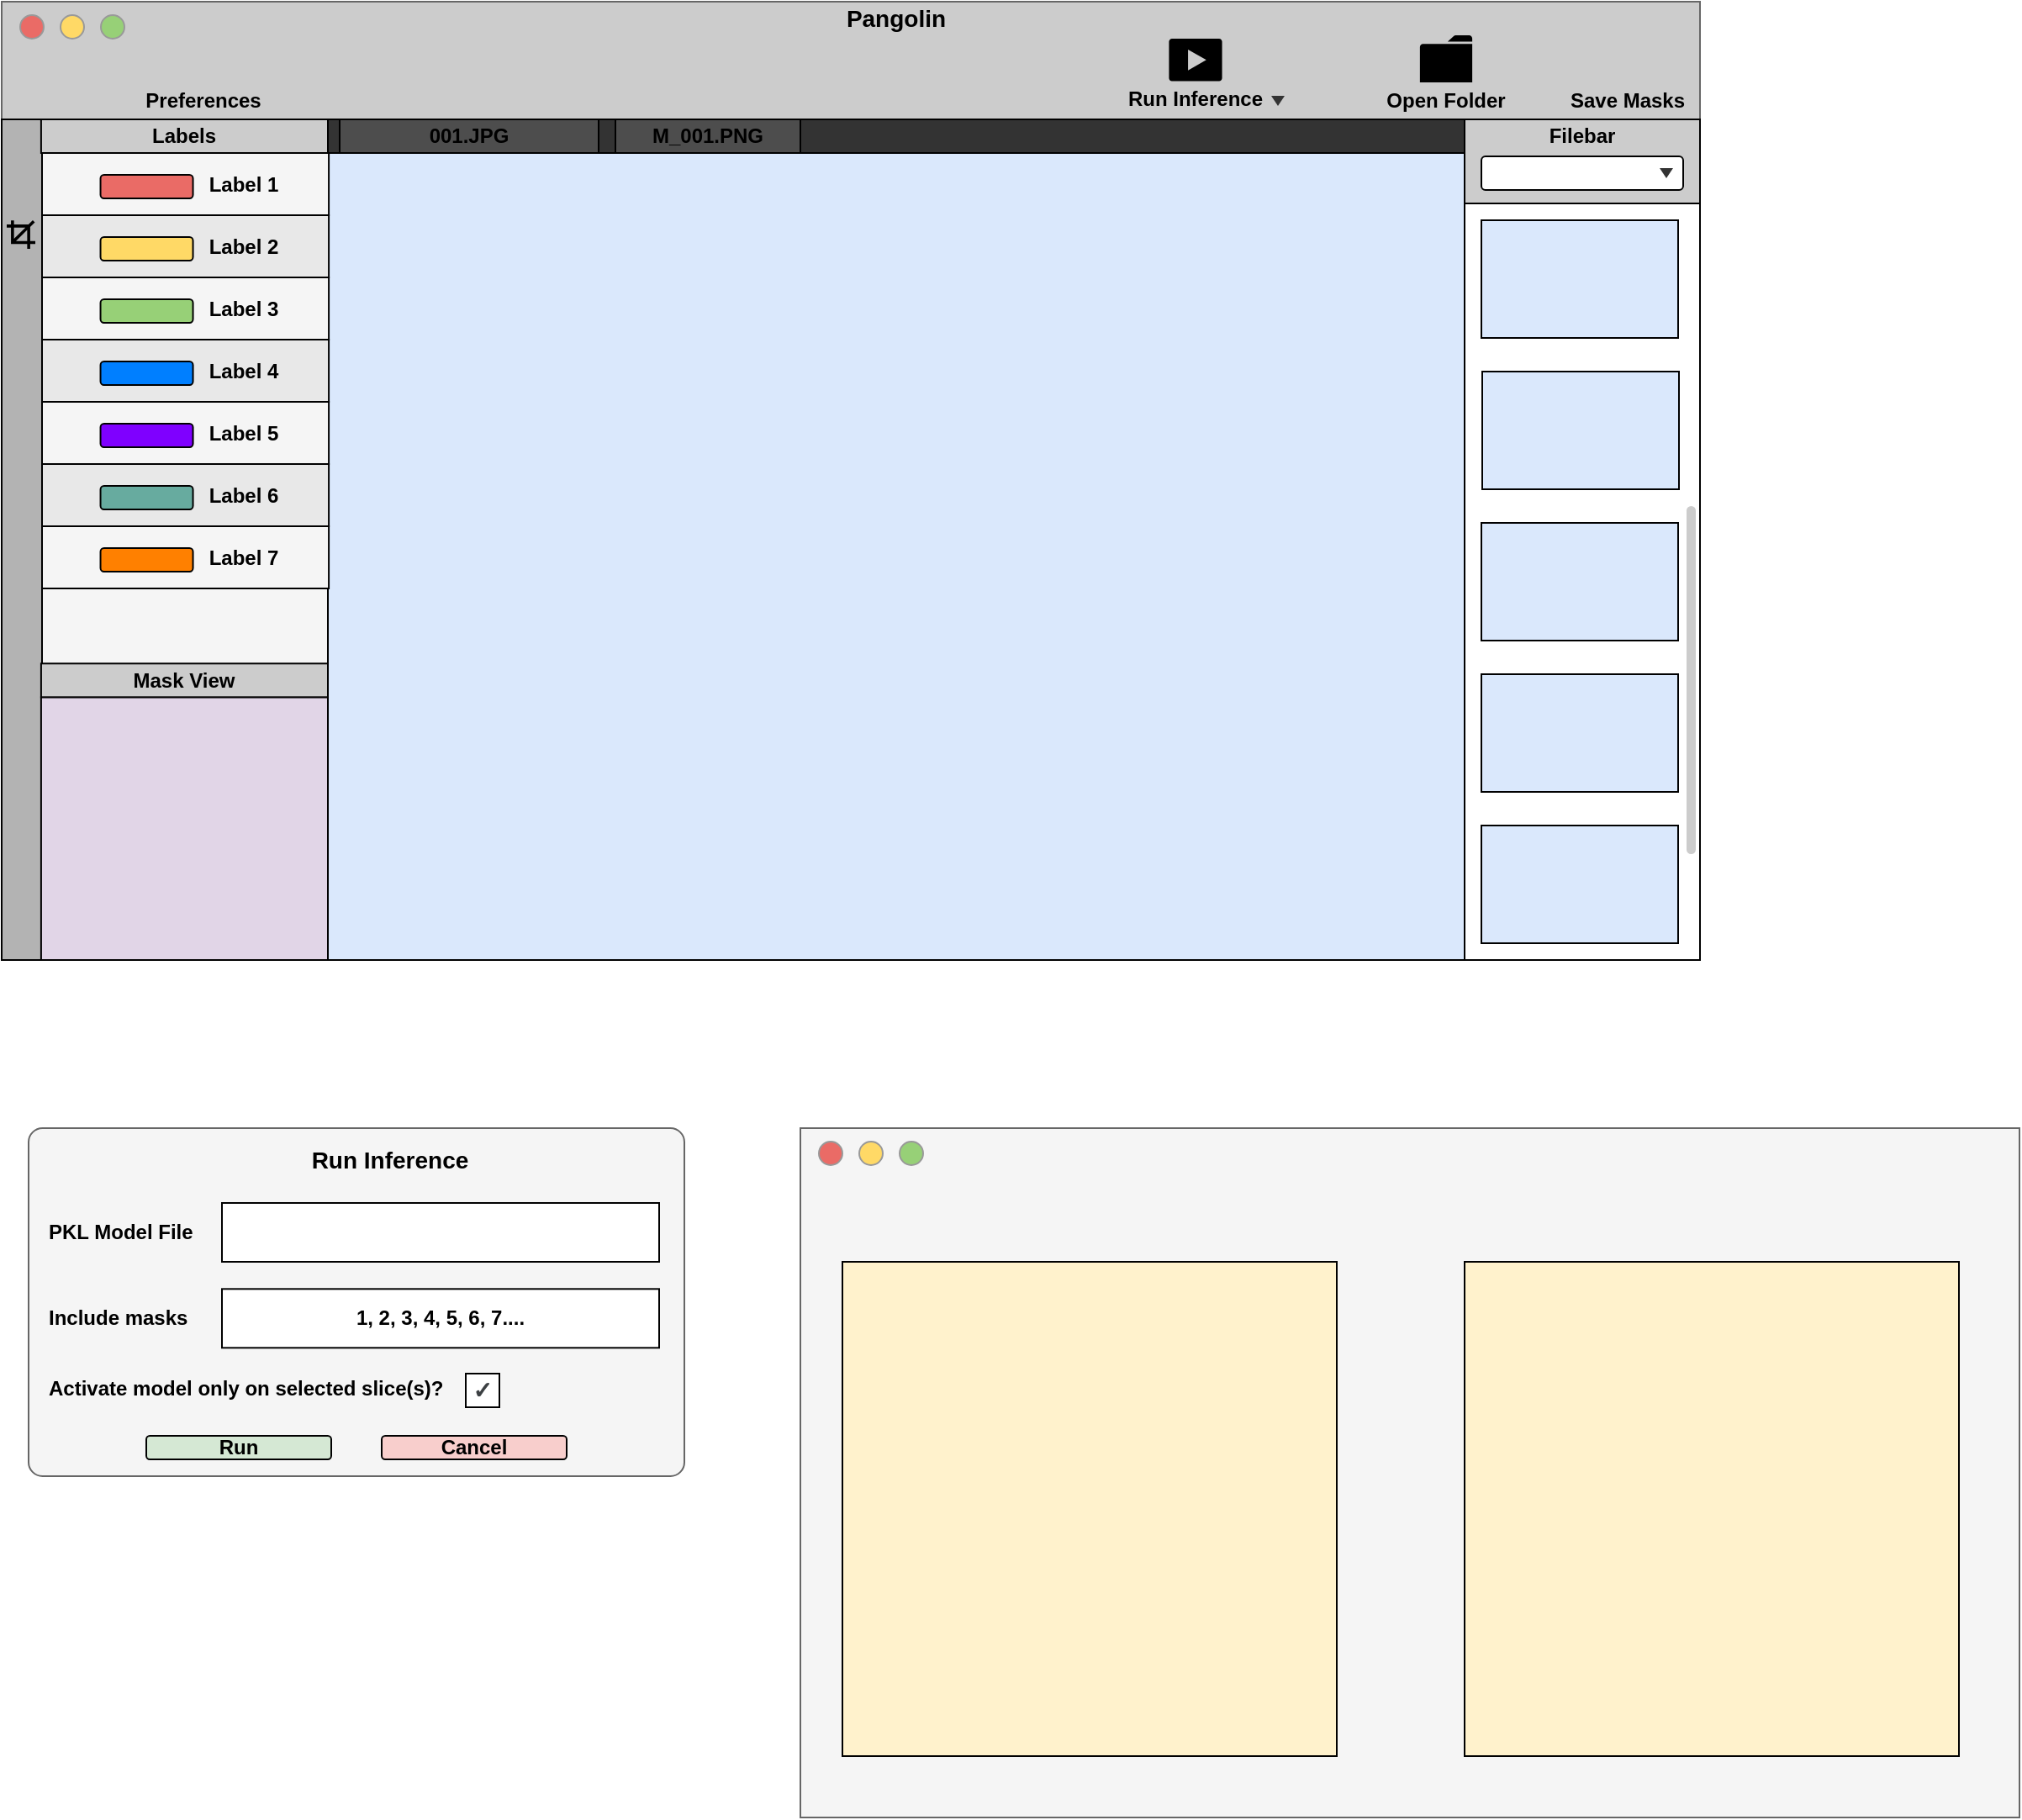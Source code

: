 <mxfile version="13.6.1" type="github">
  <diagram id="s-RW1Mstr-95ZBeLHmGS" name="Page-1">
    <mxGraphModel dx="3694" dy="1544" grid="1" gridSize="10" guides="1" tooltips="1" connect="1" arrows="1" fold="1" page="1" pageScale="1" pageWidth="850" pageHeight="1100" math="0" shadow="0">
      <root>
        <mxCell id="0" />
        <mxCell id="1" parent="0" />
        <mxCell id="dn0NIBnzIPIcyW35OSL4-3" value="" style="rounded=0;whiteSpace=wrap;html=1;fillColor=#f5f5f5;strokeColor=#666666;fontColor=#333333;" vertex="1" parent="1">
          <mxGeometry x="-190" y="90" width="1010" height="570" as="geometry" />
        </mxCell>
        <mxCell id="dn0NIBnzIPIcyW35OSL4-4" value="" style="rounded=0;whiteSpace=wrap;html=1;strokeColor=#666666;fontColor=#333333;fillColor=#CCCCCC;" vertex="1" parent="1">
          <mxGeometry x="-190" y="90" width="1010" height="70" as="geometry" />
        </mxCell>
        <mxCell id="dn0NIBnzIPIcyW35OSL4-6" value="" style="rounded=0;whiteSpace=wrap;html=1;" vertex="1" parent="1">
          <mxGeometry x="680" y="160" width="140" height="500" as="geometry" />
        </mxCell>
        <mxCell id="dn0NIBnzIPIcyW35OSL4-7" value="" style="rounded=0;whiteSpace=wrap;html=1;fillColor=#CCCCCC;" vertex="1" parent="1">
          <mxGeometry x="680" y="160" width="140" height="50" as="geometry" />
        </mxCell>
        <mxCell id="dn0NIBnzIPIcyW35OSL4-15" value="" style="pointerEvents=1;shadow=0;dashed=0;html=1;strokeColor=none;labelPosition=center;verticalLabelPosition=bottom;verticalAlign=top;outlineConnect=0;align=center;shape=mxgraph.office.concepts.folder;fillColor=#000000;" vertex="1" parent="1">
          <mxGeometry x="653.44" y="110" width="31.12" height="28.01" as="geometry" />
        </mxCell>
        <mxCell id="dn0NIBnzIPIcyW35OSL4-17" value="" style="rounded=1;whiteSpace=wrap;html=1;arcSize=12;" vertex="1" parent="1">
          <mxGeometry x="690" y="182" width="120" height="20" as="geometry" />
        </mxCell>
        <mxCell id="dn0NIBnzIPIcyW35OSL4-16" value="" style="triangle;whiteSpace=wrap;html=1;rotation=90;strokeColor=none;fillColor=#333333;" vertex="1" parent="1">
          <mxGeometry x="797" y="188" width="6" height="8" as="geometry" />
        </mxCell>
        <mxCell id="dn0NIBnzIPIcyW35OSL4-19" value="" style="ellipse;whiteSpace=wrap;html=1;aspect=fixed;fillColor=#EA6B66;strokeColor=#999999;" vertex="1" parent="1">
          <mxGeometry x="-179" y="98" width="14" height="14" as="geometry" />
        </mxCell>
        <mxCell id="dn0NIBnzIPIcyW35OSL4-20" value="" style="ellipse;whiteSpace=wrap;html=1;aspect=fixed;fillColor=#FFD966;strokeColor=#999999;" vertex="1" parent="1">
          <mxGeometry x="-155" y="98" width="14" height="14" as="geometry" />
        </mxCell>
        <mxCell id="dn0NIBnzIPIcyW35OSL4-21" value="" style="ellipse;whiteSpace=wrap;html=1;aspect=fixed;fillColor=#97D077;strokeColor=#999999;" vertex="1" parent="1">
          <mxGeometry x="-131" y="98" width="14" height="14" as="geometry" />
        </mxCell>
        <mxCell id="dn0NIBnzIPIcyW35OSL4-25" value="" style="rounded=0;whiteSpace=wrap;html=1;fillColor=#B3B3B3;" vertex="1" parent="1">
          <mxGeometry x="-190" y="160" width="24" height="500" as="geometry" />
        </mxCell>
        <mxCell id="dn0NIBnzIPIcyW35OSL4-28" value="" style="rounded=0;whiteSpace=wrap;html=1;strokeColor=#000000;fillColor=#333333;" vertex="1" parent="1">
          <mxGeometry x="4" y="160" width="676" height="20" as="geometry" />
        </mxCell>
        <mxCell id="dn0NIBnzIPIcyW35OSL4-29" value="" style="rounded=0;whiteSpace=wrap;html=1;fillColor=#dae8fc;" vertex="1" parent="1">
          <mxGeometry x="4" y="180" width="676" height="480" as="geometry" />
        </mxCell>
        <mxCell id="dn0NIBnzIPIcyW35OSL4-30" value="" style="rounded=0;whiteSpace=wrap;html=1;fillColor=#e1d5e7;" vertex="1" parent="1">
          <mxGeometry x="-166.55" y="503.66" width="170.55" height="156.34" as="geometry" />
        </mxCell>
        <mxCell id="dn0NIBnzIPIcyW35OSL4-31" value="" style="rounded=0;whiteSpace=wrap;html=1;fillColor=#dae8fc;" vertex="1" parent="1">
          <mxGeometry x="690" y="220" width="117" height="70" as="geometry" />
        </mxCell>
        <mxCell id="dn0NIBnzIPIcyW35OSL4-32" value="" style="rounded=0;whiteSpace=wrap;html=1;fillColor=#dae8fc;" vertex="1" parent="1">
          <mxGeometry x="690.5" y="310" width="117" height="70" as="geometry" />
        </mxCell>
        <mxCell id="dn0NIBnzIPIcyW35OSL4-33" value="" style="rounded=0;whiteSpace=wrap;html=1;fillColor=#dae8fc;" vertex="1" parent="1">
          <mxGeometry x="690" y="400" width="117" height="70" as="geometry" />
        </mxCell>
        <mxCell id="dn0NIBnzIPIcyW35OSL4-34" value="" style="rounded=0;whiteSpace=wrap;html=1;fillColor=#dae8fc;" vertex="1" parent="1">
          <mxGeometry x="690" y="490" width="117" height="70" as="geometry" />
        </mxCell>
        <mxCell id="dn0NIBnzIPIcyW35OSL4-35" value="" style="rounded=0;whiteSpace=wrap;html=1;fillColor=#dae8fc;" vertex="1" parent="1">
          <mxGeometry x="690" y="580" width="117" height="70" as="geometry" />
        </mxCell>
        <mxCell id="dn0NIBnzIPIcyW35OSL4-38" value="" style="shape=image;html=1;verticalAlign=top;verticalLabelPosition=bottom;labelBackgroundColor=#ffffff;imageAspect=0;aspect=fixed;image=https://cdn1.iconfinder.com/data/icons/ios-11-glyphs/30/save-128.png;strokeColor=#000000;fillColor=#B3B3B3;" vertex="1" parent="1">
          <mxGeometry x="757" y="104.01" width="40" height="40" as="geometry" />
        </mxCell>
        <mxCell id="dn0NIBnzIPIcyW35OSL4-39" value="&lt;b&gt;Filebar&lt;/b&gt;" style="text;html=1;strokeColor=none;fillColor=none;align=center;verticalAlign=middle;whiteSpace=wrap;rounded=0;" vertex="1" parent="1">
          <mxGeometry x="730" y="160" width="40" height="20" as="geometry" />
        </mxCell>
        <mxCell id="dn0NIBnzIPIcyW35OSL4-40" value="" style="rounded=1;whiteSpace=wrap;html=1;strokeColor=none;fillColor=#CCCCCC;arcSize=50;" vertex="1" parent="1">
          <mxGeometry x="812" y="390" width="5.5" height="207" as="geometry" />
        </mxCell>
        <mxCell id="dn0NIBnzIPIcyW35OSL4-41" value="&lt;b&gt;001.JPG&lt;/b&gt;" style="rounded=0;whiteSpace=wrap;html=1;fillColor=#4D4D4D;" vertex="1" parent="1">
          <mxGeometry x="11" y="160" width="154" height="20" as="geometry" />
        </mxCell>
        <mxCell id="dn0NIBnzIPIcyW35OSL4-42" value="&lt;b&gt;M_001.PNG&lt;/b&gt;" style="rounded=0;whiteSpace=wrap;html=1;fillColor=#4D4D4D;" vertex="1" parent="1">
          <mxGeometry x="175" y="160" width="110" height="20" as="geometry" />
        </mxCell>
        <mxCell id="dn0NIBnzIPIcyW35OSL4-43" value="&lt;b&gt;Mask View&lt;/b&gt;" style="rounded=0;whiteSpace=wrap;html=1;fillColor=#CCCCCC;" vertex="1" parent="1">
          <mxGeometry x="-166.55" y="483.66" width="170.55" height="20" as="geometry" />
        </mxCell>
        <mxCell id="dn0NIBnzIPIcyW35OSL4-44" value="" style="shape=image;html=1;verticalAlign=top;verticalLabelPosition=bottom;labelBackgroundColor=#ffffff;imageAspect=0;aspect=fixed;image=https://cdn4.iconfinder.com/data/icons/ionicons/512/icon-close-circled-128.png;strokeColor=#000000;fillColor=#CCCCCC;" vertex="1" parent="1">
          <mxGeometry x="-160.55" y="487.66" width="12" height="12" as="geometry" />
        </mxCell>
        <mxCell id="dn0NIBnzIPIcyW35OSL4-45" value="" style="shape=image;html=1;verticalAlign=top;verticalLabelPosition=bottom;labelBackgroundColor=#ffffff;imageAspect=0;aspect=fixed;image=https://cdn4.iconfinder.com/data/icons/ionicons/512/icon-close-circled-128.png;strokeColor=#000000;fillColor=#CCCCCC;" vertex="1" parent="1">
          <mxGeometry x="15" y="164" width="12" height="12" as="geometry" />
        </mxCell>
        <mxCell id="dn0NIBnzIPIcyW35OSL4-46" value="" style="shape=image;html=1;verticalAlign=top;verticalLabelPosition=bottom;labelBackgroundColor=#ffffff;imageAspect=0;aspect=fixed;image=https://cdn4.iconfinder.com/data/icons/ionicons/512/icon-close-circled-128.png;strokeColor=#000000;fillColor=#CCCCCC;" vertex="1" parent="1">
          <mxGeometry x="178" y="164" width="12" height="12" as="geometry" />
        </mxCell>
        <mxCell id="dn0NIBnzIPIcyW35OSL4-51" value="" style="shape=image;html=1;verticalAlign=top;verticalLabelPosition=bottom;labelBackgroundColor=#ffffff;imageAspect=0;aspect=fixed;image=https://cdn4.iconfinder.com/data/icons/ionicons/512/icon-ios7-cog-128.png;strokeColor=#000000;strokeWidth=2;fillColor=#1A1A1A;" vertex="1" parent="1">
          <mxGeometry x="-90.0" y="104" width="40" height="40" as="geometry" />
        </mxCell>
        <mxCell id="dn0NIBnzIPIcyW35OSL4-55" value="&lt;b&gt;Labels&lt;/b&gt;" style="rounded=0;whiteSpace=wrap;html=1;fillColor=#CCCCCC;" vertex="1" parent="1">
          <mxGeometry x="-166.55" y="160" width="170.55" height="20" as="geometry" />
        </mxCell>
        <mxCell id="dn0NIBnzIPIcyW35OSL4-56" value="" style="shape=image;html=1;verticalAlign=top;verticalLabelPosition=bottom;labelBackgroundColor=#ffffff;imageAspect=0;aspect=fixed;image=https://cdn4.iconfinder.com/data/icons/ionicons/512/icon-close-circled-128.png;strokeColor=#000000;fillColor=#CCCCCC;" vertex="1" parent="1">
          <mxGeometry x="-160.55" y="164.0" width="12" height="12" as="geometry" />
        </mxCell>
        <mxCell id="dn0NIBnzIPIcyW35OSL4-57" value="" style="shape=image;html=1;verticalAlign=top;verticalLabelPosition=bottom;labelBackgroundColor=#ffffff;imageAspect=0;aspect=fixed;image=https://cdn4.iconfinder.com/data/icons/free-crystal-icons/128/Salt_crystal.png;strokeColor=#000000;strokeWidth=1;fillColor=#1A1A1A;gradientColor=none;" vertex="1" parent="1">
          <mxGeometry x="-187" y="170" width="18" height="18" as="geometry" />
        </mxCell>
        <mxCell id="dn0NIBnzIPIcyW35OSL4-61" value="" style="shape=image;html=1;verticalAlign=top;verticalLabelPosition=bottom;labelBackgroundColor=#ffffff;imageAspect=0;aspect=fixed;image=https://cdn1.iconfinder.com/data/icons/material-core/14/fullscreen-exit-128.png;strokeColor=#000000;strokeWidth=1;fillColor=#1A1A1A;gradientColor=none;" vertex="1" parent="1">
          <mxGeometry x="-184" y="196" width="12" height="12" as="geometry" />
        </mxCell>
        <mxCell id="dn0NIBnzIPIcyW35OSL4-62" value="" style="shape=mxgraph.signs.tech.crop;html=1;fillColor=#000000;strokeColor=none;verticalLabelPosition=bottom;verticalAlign=top;align=center;" vertex="1" parent="1">
          <mxGeometry x="-187" y="220" width="17" height="17" as="geometry" />
        </mxCell>
        <mxCell id="dn0NIBnzIPIcyW35OSL4-68" value="" style="rounded=0;whiteSpace=wrap;html=1;strokeWidth=1;fillColor=#f5f5f5;fontColor=#333333;" vertex="1" parent="1">
          <mxGeometry x="-166" y="180" width="170.55" height="37" as="geometry" />
        </mxCell>
        <mxCell id="dn0NIBnzIPIcyW35OSL4-63" value="" style="rounded=1;whiteSpace=wrap;html=1;strokeWidth=1;fillColor=#EA6B66;" vertex="1" parent="1">
          <mxGeometry x="-131.23" y="193" width="55" height="14" as="geometry" />
        </mxCell>
        <mxCell id="dn0NIBnzIPIcyW35OSL4-66" value="" style="shape=image;html=1;verticalAlign=top;verticalLabelPosition=bottom;labelBackgroundColor=#ffffff;imageAspect=0;aspect=fixed;image=https://cdn1.iconfinder.com/data/icons/ios-11-glyphs/30/visible-128.png;strokeColor=#000000;strokeWidth=1;fillColor=#000000;gradientColor=none;" vertex="1" parent="1">
          <mxGeometry x="-153" y="193" width="14" height="14" as="geometry" />
        </mxCell>
        <mxCell id="dn0NIBnzIPIcyW35OSL4-67" value="&lt;b&gt;Label 1&lt;/b&gt;" style="text;html=1;strokeColor=none;fillColor=none;align=center;verticalAlign=middle;whiteSpace=wrap;rounded=0;" vertex="1" parent="1">
          <mxGeometry x="-76.23" y="189" width="60" height="20" as="geometry" />
        </mxCell>
        <mxCell id="dn0NIBnzIPIcyW35OSL4-69" value="" style="rounded=0;whiteSpace=wrap;html=1;strokeWidth=1;fontColor=#333333;fillColor=#E8E8E8;" vertex="1" parent="1">
          <mxGeometry x="-166" y="217" width="170.55" height="37" as="geometry" />
        </mxCell>
        <mxCell id="dn0NIBnzIPIcyW35OSL4-70" value="" style="rounded=1;whiteSpace=wrap;html=1;strokeWidth=1;fillColor=#FFD966;" vertex="1" parent="1">
          <mxGeometry x="-131.23" y="230" width="55" height="14" as="geometry" />
        </mxCell>
        <mxCell id="dn0NIBnzIPIcyW35OSL4-71" value="" style="shape=image;html=1;verticalAlign=top;verticalLabelPosition=bottom;labelBackgroundColor=#ffffff;imageAspect=0;aspect=fixed;image=https://cdn1.iconfinder.com/data/icons/ios-11-glyphs/30/visible-128.png;strokeColor=#000000;strokeWidth=1;fillColor=#000000;gradientColor=none;" vertex="1" parent="1">
          <mxGeometry x="-153" y="230" width="14" height="14" as="geometry" />
        </mxCell>
        <mxCell id="dn0NIBnzIPIcyW35OSL4-72" value="&lt;b&gt;Label 2&lt;/b&gt;" style="text;html=1;strokeColor=none;fillColor=none;align=center;verticalAlign=middle;whiteSpace=wrap;rounded=0;" vertex="1" parent="1">
          <mxGeometry x="-76.23" y="226" width="60" height="20" as="geometry" />
        </mxCell>
        <mxCell id="dn0NIBnzIPIcyW35OSL4-73" value="" style="rounded=0;whiteSpace=wrap;html=1;strokeWidth=1;fillColor=#f5f5f5;fontColor=#333333;" vertex="1" parent="1">
          <mxGeometry x="-166" y="254" width="170.55" height="37" as="geometry" />
        </mxCell>
        <mxCell id="dn0NIBnzIPIcyW35OSL4-74" value="" style="rounded=1;whiteSpace=wrap;html=1;strokeWidth=1;fillColor=#97D077;" vertex="1" parent="1">
          <mxGeometry x="-131.23" y="267" width="55" height="14" as="geometry" />
        </mxCell>
        <mxCell id="dn0NIBnzIPIcyW35OSL4-75" value="" style="shape=image;html=1;verticalAlign=top;verticalLabelPosition=bottom;labelBackgroundColor=#ffffff;imageAspect=0;aspect=fixed;image=https://cdn1.iconfinder.com/data/icons/ios-11-glyphs/30/visible-128.png;strokeColor=#000000;strokeWidth=1;fillColor=#000000;gradientColor=none;" vertex="1" parent="1">
          <mxGeometry x="-153" y="267" width="14" height="14" as="geometry" />
        </mxCell>
        <mxCell id="dn0NIBnzIPIcyW35OSL4-76" value="&lt;b&gt;Label 3&lt;/b&gt;" style="text;html=1;strokeColor=none;fillColor=none;align=center;verticalAlign=middle;whiteSpace=wrap;rounded=0;" vertex="1" parent="1">
          <mxGeometry x="-76.23" y="263" width="60" height="20" as="geometry" />
        </mxCell>
        <mxCell id="dn0NIBnzIPIcyW35OSL4-77" value="" style="rounded=0;whiteSpace=wrap;html=1;strokeWidth=1;fontColor=#333333;fillColor=#E8E8E8;" vertex="1" parent="1">
          <mxGeometry x="-166" y="291" width="170.55" height="37" as="geometry" />
        </mxCell>
        <mxCell id="dn0NIBnzIPIcyW35OSL4-78" value="" style="rounded=1;whiteSpace=wrap;html=1;strokeWidth=1;fillColor=#007FFF;" vertex="1" parent="1">
          <mxGeometry x="-131.23" y="304" width="55" height="14" as="geometry" />
        </mxCell>
        <mxCell id="dn0NIBnzIPIcyW35OSL4-79" value="" style="shape=image;html=1;verticalAlign=top;verticalLabelPosition=bottom;labelBackgroundColor=#ffffff;imageAspect=0;aspect=fixed;image=https://cdn1.iconfinder.com/data/icons/ios-11-glyphs/30/visible-128.png;strokeColor=#000000;strokeWidth=1;fillColor=#000000;gradientColor=none;" vertex="1" parent="1">
          <mxGeometry x="-153" y="304" width="14" height="14" as="geometry" />
        </mxCell>
        <mxCell id="dn0NIBnzIPIcyW35OSL4-80" value="&lt;b&gt;Label 4&lt;/b&gt;" style="text;html=1;strokeColor=none;fillColor=none;align=center;verticalAlign=middle;whiteSpace=wrap;rounded=0;" vertex="1" parent="1">
          <mxGeometry x="-76.23" y="300" width="60" height="20" as="geometry" />
        </mxCell>
        <mxCell id="dn0NIBnzIPIcyW35OSL4-81" value="" style="rounded=0;whiteSpace=wrap;html=1;strokeWidth=1;fillColor=#f5f5f5;fontColor=#333333;" vertex="1" parent="1">
          <mxGeometry x="-166" y="328" width="170.55" height="37" as="geometry" />
        </mxCell>
        <mxCell id="dn0NIBnzIPIcyW35OSL4-82" value="" style="rounded=1;whiteSpace=wrap;html=1;strokeWidth=1;fillColor=#7F00FF;" vertex="1" parent="1">
          <mxGeometry x="-131.23" y="341" width="55" height="14" as="geometry" />
        </mxCell>
        <mxCell id="dn0NIBnzIPIcyW35OSL4-83" value="" style="shape=image;html=1;verticalAlign=top;verticalLabelPosition=bottom;labelBackgroundColor=#ffffff;imageAspect=0;aspect=fixed;image=https://cdn1.iconfinder.com/data/icons/ios-11-glyphs/30/visible-128.png;strokeColor=#000000;strokeWidth=1;fillColor=#000000;gradientColor=none;" vertex="1" parent="1">
          <mxGeometry x="-153" y="341" width="14" height="14" as="geometry" />
        </mxCell>
        <mxCell id="dn0NIBnzIPIcyW35OSL4-84" value="&lt;b&gt;Label 5&lt;/b&gt;" style="text;html=1;strokeColor=none;fillColor=none;align=center;verticalAlign=middle;whiteSpace=wrap;rounded=0;" vertex="1" parent="1">
          <mxGeometry x="-76.23" y="337" width="60" height="20" as="geometry" />
        </mxCell>
        <mxCell id="dn0NIBnzIPIcyW35OSL4-85" value="" style="rounded=0;whiteSpace=wrap;html=1;strokeWidth=1;fontColor=#333333;fillColor=#E8E8E8;" vertex="1" parent="1">
          <mxGeometry x="-166" y="365" width="170.55" height="37" as="geometry" />
        </mxCell>
        <mxCell id="dn0NIBnzIPIcyW35OSL4-86" value="" style="rounded=1;whiteSpace=wrap;html=1;strokeWidth=1;fillColor=#67AB9F;" vertex="1" parent="1">
          <mxGeometry x="-131.23" y="378" width="55" height="14" as="geometry" />
        </mxCell>
        <mxCell id="dn0NIBnzIPIcyW35OSL4-87" value="" style="shape=image;html=1;verticalAlign=top;verticalLabelPosition=bottom;labelBackgroundColor=#ffffff;imageAspect=0;aspect=fixed;image=https://cdn1.iconfinder.com/data/icons/ios-11-glyphs/30/visible-128.png;strokeColor=#000000;strokeWidth=1;fillColor=#000000;gradientColor=none;" vertex="1" parent="1">
          <mxGeometry x="-153" y="378" width="14" height="14" as="geometry" />
        </mxCell>
        <mxCell id="dn0NIBnzIPIcyW35OSL4-88" value="&lt;b&gt;Label 6&lt;/b&gt;" style="text;html=1;strokeColor=none;fillColor=none;align=center;verticalAlign=middle;whiteSpace=wrap;rounded=0;" vertex="1" parent="1">
          <mxGeometry x="-76.23" y="374" width="60" height="20" as="geometry" />
        </mxCell>
        <mxCell id="dn0NIBnzIPIcyW35OSL4-89" value="" style="rounded=0;whiteSpace=wrap;html=1;strokeWidth=1;fillColor=#f5f5f5;fontColor=#333333;" vertex="1" parent="1">
          <mxGeometry x="-166" y="402" width="170.55" height="37" as="geometry" />
        </mxCell>
        <mxCell id="dn0NIBnzIPIcyW35OSL4-90" value="" style="rounded=1;whiteSpace=wrap;html=1;strokeWidth=1;fillColor=#FF8000;" vertex="1" parent="1">
          <mxGeometry x="-131.23" y="415" width="55" height="14" as="geometry" />
        </mxCell>
        <mxCell id="dn0NIBnzIPIcyW35OSL4-91" value="" style="shape=image;html=1;verticalAlign=top;verticalLabelPosition=bottom;labelBackgroundColor=#ffffff;imageAspect=0;aspect=fixed;image=https://cdn1.iconfinder.com/data/icons/ios-11-glyphs/30/visible-128.png;strokeColor=#000000;strokeWidth=1;fillColor=#000000;gradientColor=none;" vertex="1" parent="1">
          <mxGeometry x="-153" y="415" width="14" height="14" as="geometry" />
        </mxCell>
        <mxCell id="dn0NIBnzIPIcyW35OSL4-92" value="&lt;b&gt;Label 7&lt;/b&gt;" style="text;html=1;strokeColor=none;fillColor=none;align=center;verticalAlign=middle;whiteSpace=wrap;rounded=0;" vertex="1" parent="1">
          <mxGeometry x="-76.23" y="411" width="60" height="20" as="geometry" />
        </mxCell>
        <mxCell id="dn0NIBnzIPIcyW35OSL4-97" value="&lt;b&gt;&lt;font style=&quot;font-size: 14px&quot;&gt;Pangolin&lt;/font&gt;&lt;/b&gt;" style="text;html=1;strokeColor=none;fillColor=none;align=center;verticalAlign=middle;whiteSpace=wrap;rounded=0;" vertex="1" parent="1">
          <mxGeometry x="322" y="90" width="40" height="20" as="geometry" />
        </mxCell>
        <mxCell id="dn0NIBnzIPIcyW35OSL4-98" value="&lt;b&gt;Save Masks&lt;/b&gt;" style="text;html=1;strokeColor=none;fillColor=none;align=center;verticalAlign=middle;whiteSpace=wrap;rounded=0;" vertex="1" parent="1">
          <mxGeometry x="738" y="144.01" width="78" height="10" as="geometry" />
        </mxCell>
        <mxCell id="dn0NIBnzIPIcyW35OSL4-99" value="&lt;b&gt;Open Folder&lt;/b&gt;" style="text;html=1;strokeColor=none;fillColor=none;align=center;verticalAlign=middle;whiteSpace=wrap;rounded=0;" vertex="1" parent="1">
          <mxGeometry x="630" y="144.01" width="78" height="10" as="geometry" />
        </mxCell>
        <mxCell id="dn0NIBnzIPIcyW35OSL4-100" value="&lt;b&gt;Preferences&lt;/b&gt;" style="text;html=1;strokeColor=none;fillColor=none;align=center;verticalAlign=middle;whiteSpace=wrap;rounded=0;" vertex="1" parent="1">
          <mxGeometry x="-109" y="144.01" width="78" height="10" as="geometry" />
        </mxCell>
        <mxCell id="dn0NIBnzIPIcyW35OSL4-102" value="&lt;b&gt;Run Inference&lt;/b&gt;" style="text;html=1;strokeColor=none;fillColor=none;align=center;verticalAlign=middle;whiteSpace=wrap;rounded=0;" vertex="1" parent="1">
          <mxGeometry x="470" y="142.63" width="100" height="10" as="geometry" />
        </mxCell>
        <mxCell id="dn0NIBnzIPIcyW35OSL4-103" value="" style="pointerEvents=1;shadow=0;dashed=0;html=1;strokeColor=none;labelPosition=center;verticalLabelPosition=bottom;verticalAlign=top;outlineConnect=0;align=center;shape=mxgraph.office.concepts.video_play;fillColor=#000000;" vertex="1" parent="1">
          <mxGeometry x="504.21" y="112" width="31.57" height="25.26" as="geometry" />
        </mxCell>
        <mxCell id="dn0NIBnzIPIcyW35OSL4-105" value="" style="triangle;whiteSpace=wrap;html=1;rotation=90;strokeColor=none;fillColor=#333333;" vertex="1" parent="1">
          <mxGeometry x="566" y="145.01" width="6" height="8" as="geometry" />
        </mxCell>
        <mxCell id="dn0NIBnzIPIcyW35OSL4-108" value="" style="rounded=1;whiteSpace=wrap;html=1;strokeWidth=1;fillColor=#f5f5f5;strokeColor=#666666;fontColor=#333333;arcSize=4;" vertex="1" parent="1">
          <mxGeometry x="-174" y="760" width="390" height="207" as="geometry" />
        </mxCell>
        <mxCell id="dn0NIBnzIPIcyW35OSL4-109" value="" style="rounded=0;whiteSpace=wrap;html=1;strokeWidth=1;" vertex="1" parent="1">
          <mxGeometry x="-59" y="804.5" width="260" height="35" as="geometry" />
        </mxCell>
        <mxCell id="dn0NIBnzIPIcyW35OSL4-110" value="&lt;b&gt;PKL Model File&lt;/b&gt;" style="text;html=1;strokeColor=none;fillColor=none;align=left;verticalAlign=middle;whiteSpace=wrap;rounded=0;" vertex="1" parent="1">
          <mxGeometry x="-164" y="812" width="100" height="20" as="geometry" />
        </mxCell>
        <mxCell id="dn0NIBnzIPIcyW35OSL4-111" value="&lt;b&gt;&lt;font style=&quot;font-size: 14px&quot;&gt;Run Inference&lt;/font&gt;&lt;/b&gt;" style="text;html=1;strokeColor=none;fillColor=none;align=center;verticalAlign=middle;whiteSpace=wrap;rounded=0;" vertex="1" parent="1">
          <mxGeometry x="-14" y="769" width="110" height="20" as="geometry" />
        </mxCell>
        <mxCell id="dn0NIBnzIPIcyW35OSL4-112" value="&lt;b&gt;Activate model only on selected slice(s)?&lt;/b&gt;" style="text;html=1;strokeColor=none;fillColor=none;align=left;verticalAlign=middle;whiteSpace=wrap;rounded=0;" vertex="1" parent="1">
          <mxGeometry x="-164" y="915" width="240" as="geometry" />
        </mxCell>
        <mxCell id="dn0NIBnzIPIcyW35OSL4-113" value="&lt;span style=&quot;color: rgb(60 , 64 , 67) ; font-family: &amp;#34;arial&amp;#34; , sans-serif ; font-size: 14px ; text-align: left ; background-color: rgb(255 , 255 , 255)&quot;&gt;&lt;b&gt;✓&lt;/b&gt;&lt;/span&gt;" style="rounded=0;whiteSpace=wrap;html=1;strokeWidth=1;" vertex="1" parent="1">
          <mxGeometry x="86" y="906" width="20" height="20" as="geometry" />
        </mxCell>
        <mxCell id="dn0NIBnzIPIcyW35OSL4-114" value="&lt;b&gt;1, 2, 3, 4, 5, 6, 7....&lt;/b&gt;" style="rounded=0;whiteSpace=wrap;html=1;strokeWidth=1;" vertex="1" parent="1">
          <mxGeometry x="-59" y="855.66" width="260" height="35" as="geometry" />
        </mxCell>
        <mxCell id="dn0NIBnzIPIcyW35OSL4-115" value="&lt;b&gt;Include masks&lt;/b&gt;" style="text;html=1;strokeColor=none;fillColor=none;align=left;verticalAlign=middle;whiteSpace=wrap;rounded=0;" vertex="1" parent="1">
          <mxGeometry x="-164" y="863.16" width="100" height="20" as="geometry" />
        </mxCell>
        <mxCell id="dn0NIBnzIPIcyW35OSL4-116" value="&lt;b&gt;Run&lt;/b&gt;" style="rounded=1;whiteSpace=wrap;html=1;strokeWidth=1;fillColor=#d5e8d4;" vertex="1" parent="1">
          <mxGeometry x="-104" y="943" width="110" height="14" as="geometry" />
        </mxCell>
        <mxCell id="dn0NIBnzIPIcyW35OSL4-117" value="&lt;b&gt;Cancel&lt;/b&gt;" style="rounded=1;whiteSpace=wrap;html=1;strokeWidth=1;fillColor=#f8cecc;" vertex="1" parent="1">
          <mxGeometry x="36" y="943" width="110" height="14" as="geometry" />
        </mxCell>
        <mxCell id="dn0NIBnzIPIcyW35OSL4-118" value="" style="rounded=0;whiteSpace=wrap;html=1;fillColor=#f5f5f5;strokeColor=#666666;fontColor=#333333;" vertex="1" parent="1">
          <mxGeometry x="285" y="760" width="725" height="410" as="geometry" />
        </mxCell>
        <mxCell id="dn0NIBnzIPIcyW35OSL4-119" value="" style="ellipse;whiteSpace=wrap;html=1;aspect=fixed;fillColor=#EA6B66;strokeColor=#999999;" vertex="1" parent="1">
          <mxGeometry x="296" y="768" width="14" height="14" as="geometry" />
        </mxCell>
        <mxCell id="dn0NIBnzIPIcyW35OSL4-120" value="" style="ellipse;whiteSpace=wrap;html=1;aspect=fixed;fillColor=#FFD966;strokeColor=#999999;" vertex="1" parent="1">
          <mxGeometry x="320" y="768" width="14" height="14" as="geometry" />
        </mxCell>
        <mxCell id="dn0NIBnzIPIcyW35OSL4-121" value="" style="ellipse;whiteSpace=wrap;html=1;aspect=fixed;fillColor=#97D077;strokeColor=#999999;" vertex="1" parent="1">
          <mxGeometry x="344" y="768" width="14" height="14" as="geometry" />
        </mxCell>
        <mxCell id="dn0NIBnzIPIcyW35OSL4-122" value="" style="whiteSpace=wrap;html=1;aspect=fixed;strokeWidth=1;fillColor=#fff2cc;" vertex="1" parent="1">
          <mxGeometry x="310" y="839.5" width="294" height="294" as="geometry" />
        </mxCell>
        <mxCell id="dn0NIBnzIPIcyW35OSL4-123" value="" style="whiteSpace=wrap;html=1;aspect=fixed;strokeWidth=1;fillColor=#fff2cc;" vertex="1" parent="1">
          <mxGeometry x="680" y="839.5" width="294" height="294" as="geometry" />
        </mxCell>
      </root>
    </mxGraphModel>
  </diagram>
</mxfile>
